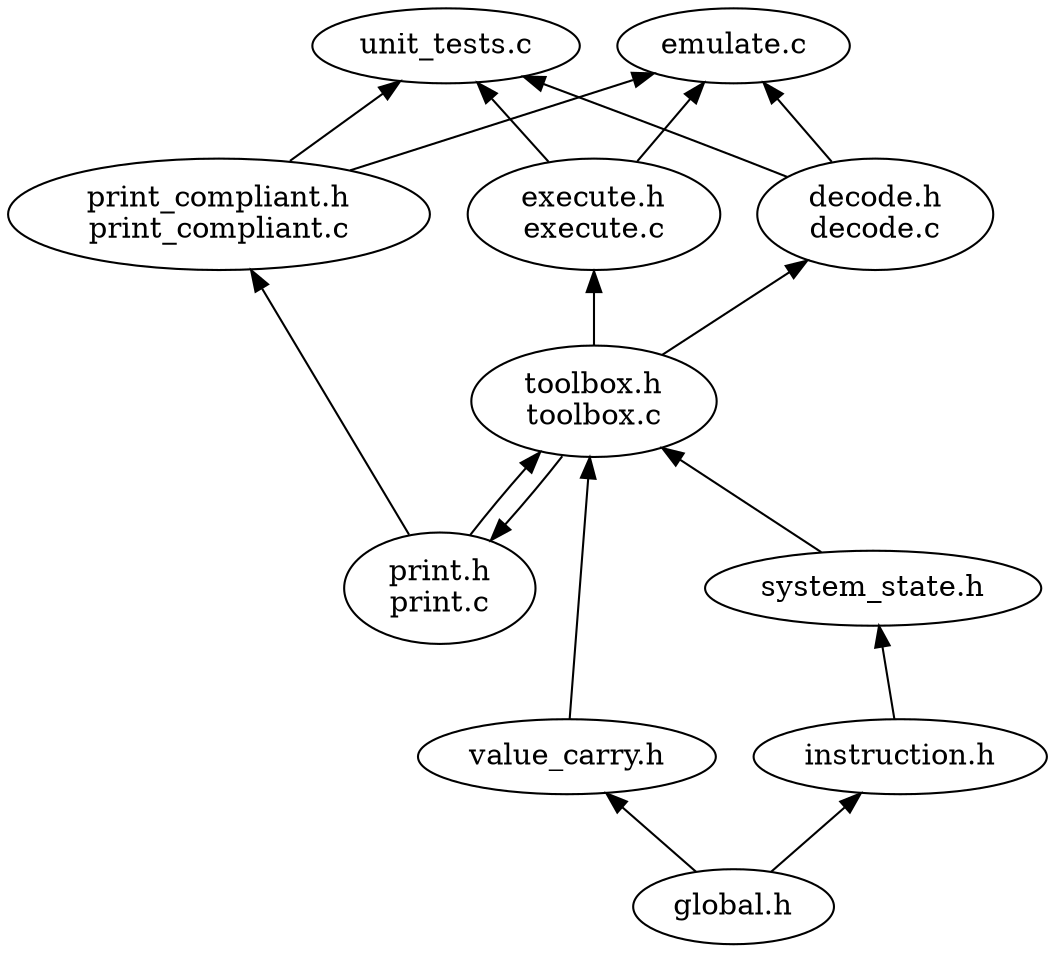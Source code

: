 digraph G {
"unit_tests.c" -> "decode.h\ndecode.c" [dir=back]
"unit_tests.c" -> "execute.h\nexecute.c" [dir=back]
"unit_tests.c" -> "print_compliant.h\nprint_compliant.c" [dir=back]
"emulate.c" -> "decode.h\ndecode.c" [dir=back]
"emulate.c" -> "execute.h\nexecute.c" [dir=back]
"emulate.c" -> "print_compliant.h\nprint_compliant.c" [dir=back]
"print_compliant.h\nprint_compliant.c" -> "print.h\nprint.c" [dir=back]
"decode.h\ndecode.c" -> "toolbox.h\ntoolbox.c" [dir=back]
"system_state.h" -> "instruction.h" [dir=back]
"execute.h\nexecute.c" -> "toolbox.h\ntoolbox.c" [dir=back]
"print.h\nprint.c" -> "toolbox.h\ntoolbox.c" [dir=back]
"toolbox.h\ntoolbox.c" -> "system_state.h" [dir=back]
"value_carry.h" -> "global.h\n" [dir=back]
"instruction.h" -> "global.h\n" [dir=back]
"toolbox.h\ntoolbox.c" -> "print.h\nprint.c" [dir=back]
"toolbox.h\ntoolbox.c" -> "value_carry.h" [dir=back]
}
